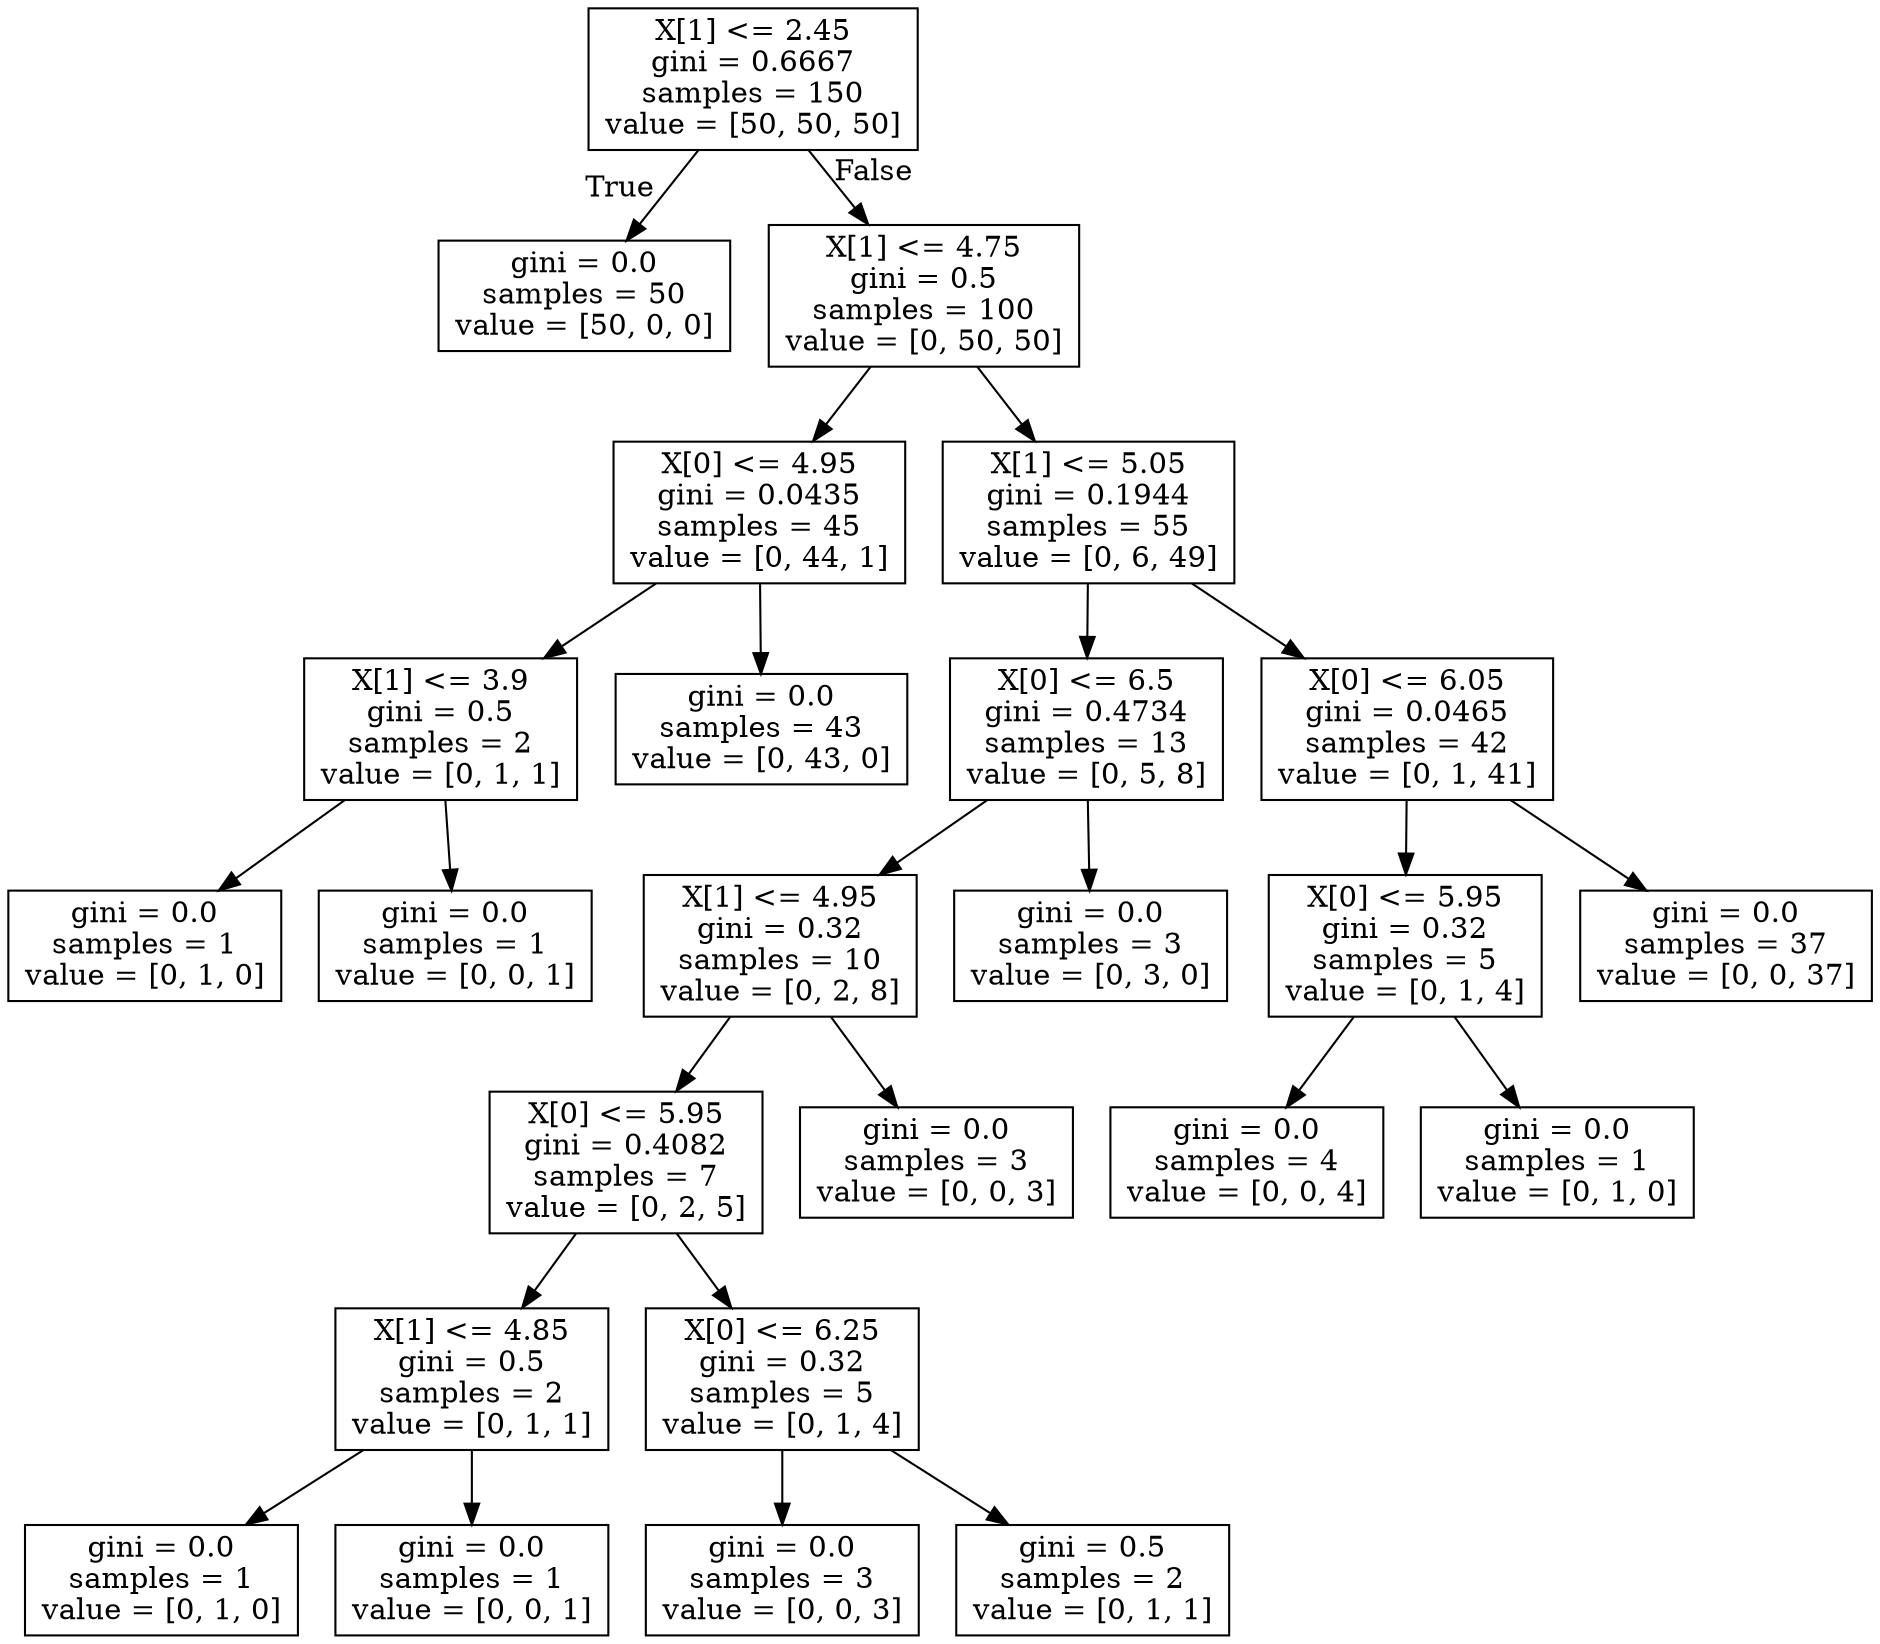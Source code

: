 digraph Tree {
node [shape=box] ;
0 [label="X[1] <= 2.45\ngini = 0.6667\nsamples = 150\nvalue = [50, 50, 50]"] ;
1 [label="gini = 0.0\nsamples = 50\nvalue = [50, 0, 0]"] ;
0 -> 1 [labeldistance=2.5, labelangle=45, headlabel="True"] ;
2 [label="X[1] <= 4.75\ngini = 0.5\nsamples = 100\nvalue = [0, 50, 50]"] ;
0 -> 2 [labeldistance=2.5, labelangle=-45, headlabel="False"] ;
3 [label="X[0] <= 4.95\ngini = 0.0435\nsamples = 45\nvalue = [0, 44, 1]"] ;
2 -> 3 ;
4 [label="X[1] <= 3.9\ngini = 0.5\nsamples = 2\nvalue = [0, 1, 1]"] ;
3 -> 4 ;
5 [label="gini = 0.0\nsamples = 1\nvalue = [0, 1, 0]"] ;
4 -> 5 ;
6 [label="gini = 0.0\nsamples = 1\nvalue = [0, 0, 1]"] ;
4 -> 6 ;
7 [label="gini = 0.0\nsamples = 43\nvalue = [0, 43, 0]"] ;
3 -> 7 ;
8 [label="X[1] <= 5.05\ngini = 0.1944\nsamples = 55\nvalue = [0, 6, 49]"] ;
2 -> 8 ;
9 [label="X[0] <= 6.5\ngini = 0.4734\nsamples = 13\nvalue = [0, 5, 8]"] ;
8 -> 9 ;
10 [label="X[1] <= 4.95\ngini = 0.32\nsamples = 10\nvalue = [0, 2, 8]"] ;
9 -> 10 ;
11 [label="X[0] <= 5.95\ngini = 0.4082\nsamples = 7\nvalue = [0, 2, 5]"] ;
10 -> 11 ;
12 [label="X[1] <= 4.85\ngini = 0.5\nsamples = 2\nvalue = [0, 1, 1]"] ;
11 -> 12 ;
13 [label="gini = 0.0\nsamples = 1\nvalue = [0, 1, 0]"] ;
12 -> 13 ;
14 [label="gini = 0.0\nsamples = 1\nvalue = [0, 0, 1]"] ;
12 -> 14 ;
15 [label="X[0] <= 6.25\ngini = 0.32\nsamples = 5\nvalue = [0, 1, 4]"] ;
11 -> 15 ;
16 [label="gini = 0.0\nsamples = 3\nvalue = [0, 0, 3]"] ;
15 -> 16 ;
17 [label="gini = 0.5\nsamples = 2\nvalue = [0, 1, 1]"] ;
15 -> 17 ;
18 [label="gini = 0.0\nsamples = 3\nvalue = [0, 0, 3]"] ;
10 -> 18 ;
19 [label="gini = 0.0\nsamples = 3\nvalue = [0, 3, 0]"] ;
9 -> 19 ;
20 [label="X[0] <= 6.05\ngini = 0.0465\nsamples = 42\nvalue = [0, 1, 41]"] ;
8 -> 20 ;
21 [label="X[0] <= 5.95\ngini = 0.32\nsamples = 5\nvalue = [0, 1, 4]"] ;
20 -> 21 ;
22 [label="gini = 0.0\nsamples = 4\nvalue = [0, 0, 4]"] ;
21 -> 22 ;
23 [label="gini = 0.0\nsamples = 1\nvalue = [0, 1, 0]"] ;
21 -> 23 ;
24 [label="gini = 0.0\nsamples = 37\nvalue = [0, 0, 37]"] ;
20 -> 24 ;
}